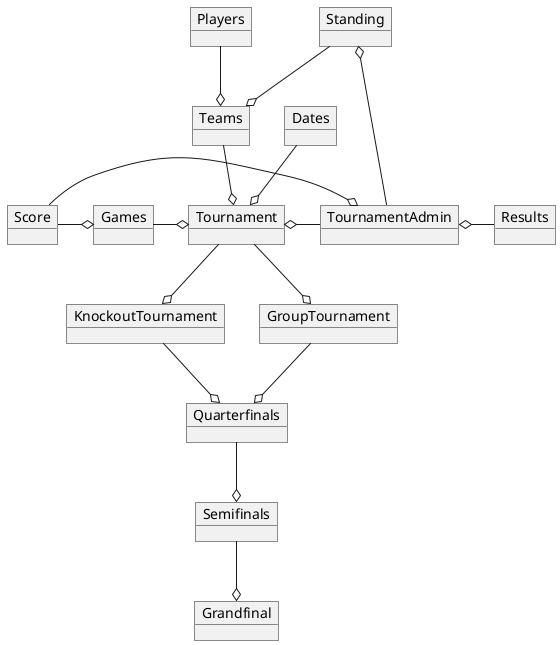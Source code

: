@startuml
'https://plantuml.com/class-diagram

object Teams
object Players
object Tournament
object TournamentAdmin
object Results
object Games
object Dates
object KnockoutTournament
object GroupTournament
object Score
object Standing
object Quarterfinals
object Semifinals
object Grandfinal



Players -down-o Teams
Teams -down-o Tournament
TournamentAdmin -left-o Tournament
Tournament -down-o GroupTournament
Tournament -down-o KnockoutTournament
KnockoutTournament -down-o Quarterfinals
GroupTournament -down-o Quarterfinals
Quarterfinals -down-o Semifinals
Semifinals -down-o Grandfinal
Results -left-o TournamentAdmin
Dates -down-o Tournament
Score -right-o TournamentAdmin
Score -right-o Games
Standing o-down- TournamentAdmin
Standing --o Teams
Games -right-o Tournament


@enduml